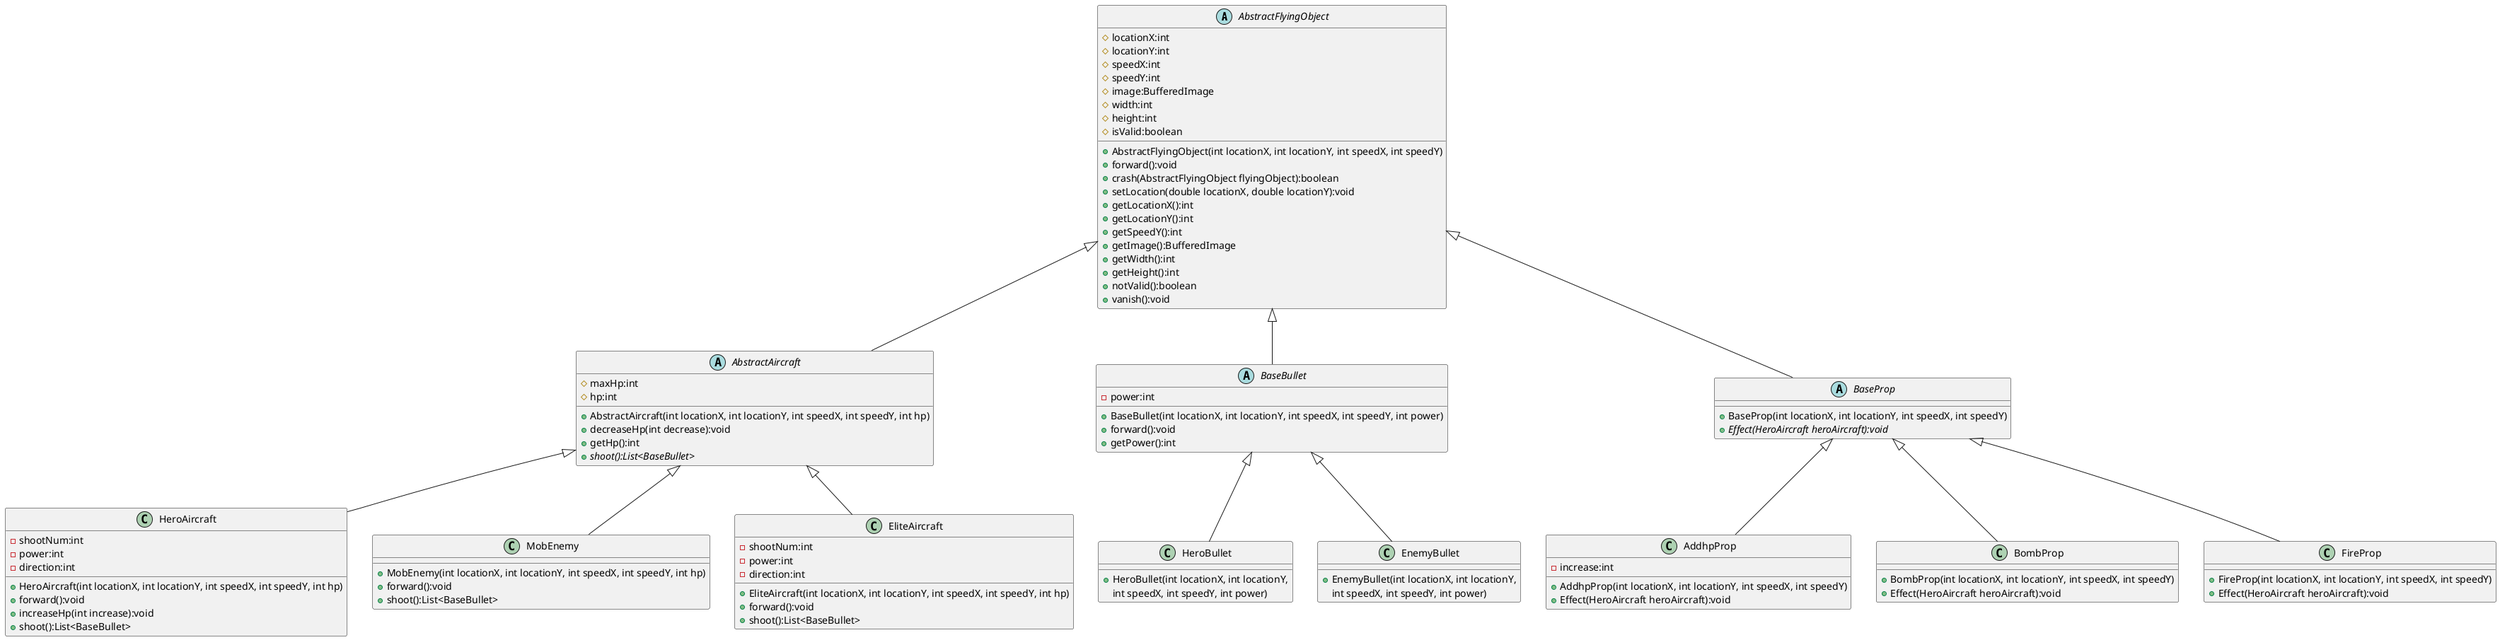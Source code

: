 @startuml
'https://plantuml.com/class-diagram

abstract class AbstractFlyingObject
{
    # locationX:int
    # locationY:int
    # speedX:int
    # speedY:int
    # image:BufferedImage
    # width:int
    # height:int
    # isValid:boolean

    + AbstractFlyingObject(int locationX, int locationY, int speedX, int speedY)
    + forward():void
    + crash(AbstractFlyingObject flyingObject):boolean
    + setLocation(double locationX, double locationY):void
    + getLocationX():int
    + getLocationY():int
    + getSpeedY():int
    + getImage():BufferedImage
    + getWidth():int
    + getHeight():int
    + notValid():boolean
    + vanish():void
}
abstract class AbstractAircraft
{
	# maxHp:int
    # hp:int
    + AbstractAircraft(int locationX, int locationY, int speedX, int speedY, int hp)
    + decreaseHp(int decrease):void
    + getHp():int
    + {abstract} shoot():List<BaseBullet>
 }


class HeroAircraft {
    - shootNum:int
    - power:int
    - direction:int
    + HeroAircraft(int locationX, int locationY, int speedX, int speedY, int hp)
    + forward():void
    + increaseHp(int increase):void
    + shoot():List<BaseBullet>
}

AbstractAircraft <|-- HeroAircraft

class MobEnemy {
    + MobEnemy(int locationX, int locationY, int speedX, int speedY, int hp)
    + forward():void
    + shoot():List<BaseBullet>
}
AbstractAircraft <|-- MobEnemy

class EliteAircraft {
    - shootNum:int
    - power:int
    - direction:int
    + EliteAircraft(int locationX, int locationY, int speedX, int speedY, int hp)
    + forward():void
    + shoot():List<BaseBullet>
}
AbstractAircraft <|-- EliteAircraft

abstract class BaseBullet
{
    - power:int
    + BaseBullet(int locationX, int locationY, int speedX, int speedY, int power)
    + forward():void
	+ getPower():int
}

class HeroBullet {
    + HeroBullet(int locationX, int locationY,
     int speedX, int speedY, int power)
}

class EnemyBullet {
    + EnemyBullet(int locationX, int locationY,
     int speedX, int speedY, int power)
}

BaseBullet <|-- HeroBullet
BaseBullet <|-- EnemyBullet


abstract class BaseProp{
    + BaseProp(int locationX, int locationY, int speedX, int speedY)
    + {abstract} Effect(HeroAircraft heroAircraft):void
}

class AddhpProp{
    - increase:int
    + AddhpProp(int locationX, int locationY, int speedX, int speedY)
    + Effect(HeroAircraft heroAircraft):void
}

class BombProp{
    + BombProp(int locationX, int locationY, int speedX, int speedY)
    + Effect(HeroAircraft heroAircraft):void
}

class FireProp{
    + FireProp(int locationX, int locationY, int speedX, int speedY)
    + Effect(HeroAircraft heroAircraft):void
}

BaseProp <|-- AddhpProp
BaseProp <|-- BombProp
BaseProp <|-- FireProp

AbstractFlyingObject <|-- AbstractAircraft
AbstractFlyingObject <|-- BaseBullet
AbstractFlyingObject <|-- BaseProp

@enduml